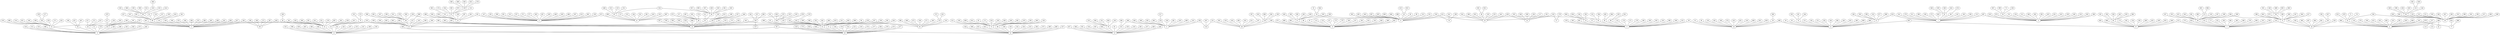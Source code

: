 graph G {
0[Index="0", Pose="3401.88 0 -1056.17"];
1[Index="1", Pose="2830.99 0 2984.4"];
2[Index="2", Pose="4116.47 0 -3024.49"];
3[Index="3", Pose="-1647.77 0 2682.3"];
4[Index="4", Pose="-226.029 0 1288.71"];
5[Index="5", Pose="-1352.16 0 134.009"];
6[Index="6", Pose="4522.3 0 4161.95"];
7[Index="7", Pose="1357.12 0 2172.97"];
8[Index="8", Pose="-3583.97 0 1069.69"];
9[Index="9", Pose="-3627.68 0 3041.77"];
10[Index="10", Pose="-3702.1 0 -3911.91"];
11[Index="11", Pose="129.324 0 3391.12"];
12[Index="12", Pose="1126.4 0 -2039.68"];
13[Index="13", Pose="1375.52 0 242.872"];
14[Index="14", Pose="-2074.83 0 2713.58"];
15[Index="15", Pose="267.45 0 2699.14"];
16[Index="16", Pose="-997.714 0 3915.29"];
17[Index="17", Pose="-2166.85 0 -1475.42"];
18[Index="18", Pose="3077.25 0 4190.26"];
19[Index="19", Pose="-4302.45 0 4493.27"];
20[Index="20", Pose="259.954 0 -4139.44"];
21[Index="21", Pose="-3077.86 0 1632.27"];
22[Index="22", Pose="3902.33 0 -1511.07"];
23[Index="23", Pose="-422.982 0 -4369.04"];
24[Index="24", Pose="4022.08 0 3509.2"];
25[Index="25", Pose="-1247.93 0 2602.49"];
26[Index="26", Pose="125.354 0 1677.24"];
27[Index="27", Pose="316.064 0 -4607.2"];
28[Index="28", Pose="-623.624 0 4318.35"];
29[Index="29", Pose="4308.1 0 2209.52"];
30[Index="30", Pose="-2157.07 0 2385.34"];
31[Index="31", Pose="1399.79 0 -1459.51"];
32[Index="32", Pose="1878.61 0 -3340.26"];
33[Index="33", Pose="-598.955 0 3800.75"];
34[Index="34", Pose="3292.01 0 -1696.63"];
35[Index="35", Pose="-2710.32 0 3933.72"];
36[Index="36", Pose="-1496.4 0 1866.7"];
37[Index="37", Pose="1573.04 0 3586.76"];
38[Index="38", Pose="-604.401 0 4239.7"];
39[Index="39", Pose="-1015.63 0 3147.67"];
40[Index="40", Pose="1842.19 0 4109.72"];
41[Index="41", Pose="-175.093 0 -2841.75"];
42[Index="42", Pose="4502.52 0 4201.28"];
43[Index="43", Pose="-3523.4 0 3810.62"];
44[Index="44", Pose="1195.96 0 -2189.41"];
45[Index="45", Pose="2860.02 0 -1925.42"];
46[Index="46", Pose="-529.664 0 -2738.93"];
47[Index="47", Pose="-3124.67 0 -2237.65"];
48[Index="48", Pose="-3303.93 0 4068.04"];
49[Index="49", Pose="-3968.29 0 -3739.25"];
50[Index="50", Pose="-45.5596 0 2604.75"];
51[Index="51", Pose="2497.71 0 -1313.36"];
52[Index="52", Pose="-2058.4 0 -2677.38"];
53[Index="53", Pose="844.885 0 -2555.87"];
54[Index="54", Pose="-3476.1 0 2321.49"];
55[Index="55", Pose="-3745.25 0 2934.7"];
56[Index="56", Pose="-3358.98 0 2450.71"];
57[Index="57", Pose="-4254.7 0 4501.04"];
58[Index="58", Pose="-4474.71 0 215.633"];
59[Index="59", Pose="-3237.89 0 -2599.38"];
60[Index="60", Pose="2977.98 0 2326.54"];
61[Index="61", Pose="1394.58 0 2597.35"];
62[Index="62", Pose="-4065.2 0 -3650.98"];
63[Index="63", Pose="202.101 0 -4217.68"];
64[Index="64", Pose="-4300.94 0 -2953.45"];
65[Index="65", Pose="-385.795 0 3196.77"];
66[Index="66", Pose="733.186 0 2555.81"];
67[Index="67", Pose="-4480.61 0 -3421.93"];
68[Index="68", Pose="3899.56 0 -3745.32"];
69[Index="69", Pose="3705.4 0 -4276.71"];
70[Index="70", Pose="938.921 0 -3196.28"];
71[Index="71", Pose="4130.27 0 3196.95"];
72[Index="72", Pose="1873.87 0 -4003.6"];
73[Index="73", Pose="308.08 0 2572.94"];
74[Index="74", Pose="769.711 0 3776.14"];
75[Index="75", Pose="2478.09 0 1289.1"];
76[Index="76", Pose="-4645.79 0 2478.03"];
77[Index="77", Pose="3332.39 0 4253.77"];
78[Index="78", Pose="3732.71 0 3310.38"];
79[Index="79", Pose="1668.8 0 -27.415"];
80[Index="80", Pose="-3360.32 0 3300.12"];
81[Index="81", Pose="3889.49 0 -4230.05"];
82[Index="82", Pose="1497.07 0 -2519.56"];
83[Index="83", Pose="1294.8 0 -2708.63"];
84[Index="84", Pose="2006.2 0 -1831.33"];
85[Index="85", Pose="-1712.23 0 -2685.72"];
86[Index="86", Pose="-4258.39 0 1330.72"];
87[Index="87", Pose="-2763.44 0 1511.32"];
88[Index="88", Pose="2192.69 0 -3867.19"];
89[Index="89", Pose="-1636.49 0 3476.84"];
90[Index="90", Pose="3332.43 0 -2661.08"];
91[Index="91", Pose="1754.76 0 -170.497"];
92[Index="92", Pose="-180.642 0 -1950.44"];
93[Index="93", Pose="2120.87 0 -3174.44"];
94[Index="94", Pose="1218.23 0 -4591.36"];
95[Index="95", Pose="-860.163 0 1959.84"];
96[Index="96", Pose="1739.36 0 1376.4"];
97[Index="97", Pose="-1528.84 0 -3153.78"];
98[Index="98", Pose="1091.06 0 1271.58"];
99[Index="99", Pose="2307.29 0 -1716.26"];
100[Index="100", Pose="2404.38 0 -2977.87"];
101[Index="101", Pose="4209.14 0 1847.56"];
102[Index="102", Pose="1531.3 0 -2427.35"];
103[Index="103", Pose="324.41 0 -4123.56"];
104[Index="104", Pose="-2395.03 0 3773.84"];
105[Index="105", Pose="1861.25 0 -4062.6"];
106[Index="106", Pose="-3887.24 0 -1383.99"];
107[Index="107", Pose="1665.57 0 -2112.22"];
108[Index="108", Pose="2757.67 0 -2116.21"];
109[Index="109", Pose="-1703.58 0 -3102.49"];
110[Index="110", Pose="3273.91 0 -1685.21"];
111[Index="111", Pose="4586.37 0 4189.3"];
112[Index="112", Pose="2648.71 0 1990.75"];
113[Index="113", Pose="-3788.57 0 1857.86"];
114[Index="114", Pose="-1161.68 0 2742.74"];
115[Index="115", Pose="4430.51 0 4162.73"];
116[Index="116", Pose="3619.17 0 -2964.52"];
117[Index="117", Pose="-2027.12 0 4049.33"];
118[Index="118", Pose="4096.43 0 3739.79"];
119[Index="119", Pose="-3372.43 0 -2260.89"];
120[Index="120", Pose="3645.79 0 -76.0117"];
121[Index="121", Pose="-363.378 0 3489.42"];
122[Index="122", Pose="-40.2261 0 -2089.47"];
123[Index="123", Pose="-3195.79 0 1841.78"];
124[Index="124", Pose="2275.5 0 -3609.42"];
125[Index="125", Pose="1031.09 0 -75.7827"];
126[Index="126", Pose="3381.34 0 2242.52"];
127[Index="127", Pose="-3217.92 0 -2780.34"];
128[Index="128", Pose="-14.7451 0 -3787.41"];
129[Index="129", Pose="-3617.62 0 -1395.57"];
130[Index="130", Pose="-1751.93 0 4318.95"];
131[Index="131", Pose="4084.85 0 1220.95"];
132[Index="132", Pose="3368.28 0 3181.28"];
133[Index="133", Pose="-39.2559 0 -1650.28"];
134[Index="134", Pose="-1056.73 0 1588.31"];
135[Index="135", Pose="1088.83 0 -2410.94"];
136[Index="136", Pose="-3487.7 0 -4274.55"];
137[Index="137", Pose="-3921.52 0 1472.07"];
138[Index="138", Pose="-1364.02 0 -2117.3"];
139[Index="139", Pose="-1686.14 0 -4088.51"];
140[Index="140", Pose="-726.723 0 4344.95"];
141[Index="141", Pose="835.703 0 -2345.39"];
142[Index="142", Pose="1587.47 0 2617.78"];
143[Index="143", Pose="-125.731 0 -3427.28"];
144[Index="144", Pose="3830.37 0 1256.65"];
145[Index="145", Pose="177.147 0 -2921.56"];
146[Index="146", Pose="3299.39 0 -1056.12"];
147[Index="147", Pose="-2556.73 0 -1739.87"];
148[Index="148", Pose="2293.6 0 1386.54"];
149[Index="149", Pose="3975.6 0 -3639.25"];
150[Index="150", Pose="2832.82 0 2743.86"];
151[Index="151", Pose="-2063.22 0 -3853.32"];
152[Index="152", Pose="3655.35 0 2210.06"];
153[Index="153", Pose="-2891.17 0 -261.06"];
154[Index="154", Pose="3651.81 0 -4060.8"];
155[Index="155", Pose="-1982.37 0 1571.2"];
156[Index="156", Pose="3090.95 0 -3682.98"];
157[Index="157", Pose="-4484.92 0 -4465.78"];
158[Index="158", Pose="-422.844 0 2808.68"];
159[Index="159", Pose="786.349 0 298.992"];
160[Index="160", Pose="950.453 0 -1380.83"];
161[Index="161", Pose="-1957.15 0 3887.23"];
162[Index="162", Pose="-234.154 0 -3301.8"];
163[Index="163", Pose="1097.29 0 257.471"];
164[Index="164", Pose="-2663.44 0 3298.08"];
165[Index="165", Pose="-4299.1 0 -4011.63"];
166[Index="166", Pose="4237.28 0 -3303.5"];
167[Index="167", Pose="-182.667 0 -2745.09"];
168[Index="168", Pose="3267.69 0 -2091.71"];
169[Index="169", Pose="-1428.07 0 3782.78"];
170[Index="170", Pose="-1557.49 0 3149.09"];
171[Index="171", Pose="1591.46 0 -4636.73"];
172[Index="172", Pose="-2425.31 0 2782.57"];
173[Index="173", Pose="1259.64 0 3361.04"];
174[Index="174", Pose="-1918.43 0 -2789.91"];
175[Index="175", Pose="-3019.79 0 1124.42"];
176[Index="176", Pose="-3902.67 0 1746.05"];
177[Index="177", Pose="2822.62 0 2194.62"];
178[Index="178", Pose="328.46 0 -3452.76"];
179[Index="179", Pose="-1945.92 0 2374.08"];
180[Index="180", Pose="-2395.55 0 1496.59"];
181[Index="181", Pose="523.164 0 4195.91"];
182[Index="182", Pose="1859.86 0 3097.85"];
183[Index="183", Pose="1978.48 0 -1880.5"];
184[Index="184", Pose="329.598 0 3439.1"];
185[Index="185", Pose="1184.47 0 1426.93"];
186[Index="186", Pose="-1378.46 0 2188.67"];
187[Index="187", Pose="3018.97 0 1778.12"];
188[Index="188", Pose="-3471.24 0 -4671.07"];
189[Index="189", Pose="-4364.39 0 1857.22"];
190[Index="190", Pose="-3123.84 0 1189.58"];
191[Index="191", Pose="-1947.61 0 -2384.3"];
192[Index="192", Pose="1553.68 0 3575.55"];
193[Index="193", Pose="-3188.39 0 -1586.46"];
194[Index="194", Pose="1673.41 0 3790.09"];
195[Index="195", Pose="1533.05 0 -1867.7"];
196[Index="196", Pose="3850.14 0 -3137.35"];
197[Index="197", Pose="-3428.61 0 34.6099"];
198[Index="198", Pose="3289.57 0 1756.54"];
199[Index="199", Pose="4041.7 0 -3088.88"];
200[Index="200", Pose="-1054.79 0 2060.67"];
201[Index="201", Pose="2389.59 0 4324.85"];
202[Index="202", Pose="-2668.81 0 4265.76"];
203[Index="203", Pose="514.429 0 4334.2"];
204[Index="204", Pose="4391.29 0 2996.46"];
205[Index="205", Pose="4358.52 0 -1754.59"];
206[Index="206", Pose="1377.71 0 2593.24"];
207[Index="207", Pose="2754.21 0 2949.1"];
208[Index="208", Pose="-2372.15 0 1043.79"];
209[Index="209", Pose="-294.358 0 -3330.45"];
210[Index="210", Pose="2954.9 0 3650.85"];
211[Index="211", Pose="3730.21 0 1644.14"];
212[Index="212", Pose="-875.174 0 1119.81"];
213[Index="213", Pose="968.99 0 1456.02"];
214[Index="214", Pose="385.565 0 -3516.58"];
215[Index="215", Pose="790.215 0 -4670.37"];
216[Index="216", Pose="2009.1 0 181.507"];
217[Index="217", Pose="3326.09 0 150.491"];
218[Index="218", Pose="-3873.52 0 -101.9"];
219[Index="219", Pose="103.49 0 -4515"];
220[Index="220", Pose="3143.51 0 -1153.42"];
221[Index="221", Pose="737.212 0 3129.47"];
222[Index="222", Pose="-4412.77 0 -4257.4"];
223[Index="223", Pose="-2773.98 0 -2802.12"];
224[Index="224", Pose="1302.43 0 4235.13"];
225[Index="225", Pose="2379.39 0 -371.478"];
226[Index="226", Pose="-614.382 0 3505.86"];
227[Index="227", Pose="4526.62 0 4489.11"];
228[Index="228", Pose="3990.86 0 2670.14"];
229[Index="229", Pose="-2808.64 0 -224.488"];
230[Index="230", Pose="4498.2 0 -338.314"];
231[Index="231", Pose="-3162.35 0 -419.61"];
232[Index="232", Pose="2802.24 0 2664.48"];
233[Index="233", Pose="4047.82 0 -2424.15"];
234[Index="234", Pose="1221.67 0 -3089.72"];
235[Index="235", Pose="-220.391 0 -1398.95"];
236[Index="236", Pose="1538.8 0 4165.23"];
237[Index="237", Pose="-2893.08 0 1065.42"];
238[Index="238", Pose="3654.33 0 -3902.22"];
239[Index="239", Pose="-1264.44 0 -3009.97"];
240[Index="240", Pose="636.174 0 -2573.74"];
241[Index="241", Pose="1014.27 0 2706.86"];
242[Index="242", Pose="3871.97 0 4332.73"];
243[Index="243", Pose="-122.793 0 2952.31"];
244[Index="244", Pose="-3446.64 0 -2071.11"];
245[Index="245", Pose="3822.04 0 -1339.72"];
246[Index="246", Pose="3994.31 0 2476.38"];
247[Index="247", Pose="-241.943 0 -2270.13"];
248[Index="248", Pose="4466.41 0 -3776.74"];
249[Index="249", Pose="3656.79 0 1231.94"];
250[Index="250", Pose="2186.66 0 4245.4"];
251[Index="251", Pose="-3159.34 0 -2177.16"];
252[Index="252", Pose="-3328.35 0 -2970.23"];
253[Index="253", Pose="1261.25 0 -3237.61"];
254[Index="254", Pose="-3733.31 0 -2724.48"];
255[Index="255", Pose="-3391.76 0 -3800.11"];
256[Index="256", Pose="-381.522 0 1485.45"];
257[Index="257", Pose="4152.21 0 -3991.43"];
258[Index="258", Pose="1142.27 0 -4294.43"];
259[Index="259", Pose="-1062.54 0 -35.6904"];
260[Index="260", Pose="-634.151 0 -2068.23"];
261[Index="261", Pose="-2559.31 0 4123.91"];
262[Index="262", Pose="661.645 0 -3092.91"];
263[Index="263", Pose="3139.04 0 2533.83"];
264[Index="264", Pose="-4643.34 0 235.484"];
265[Index="265", Pose="-2990.53 0 1617.92"];
266[Index="266", Pose="1997.87 0 -1723.84"];
267[Index="267", Pose="3893.43 0 1467.12"];
268[Index="268", Pose="-1585.18 0 -4498.32"];
269[Index="269", Pose="2667.01 0 3033.3"];
270[Index="270", Pose="1987.13 0 1819.22"];
271[Index="271", Pose="4041.87 0 -1870.6"];
272[Index="272", Pose="2524.79 0 -2020.67"];
273[Index="273", Pose="3093.71 0 -3109.36"];
274[Index="274", Pose="911.106 0 -4465.61"];
275[Index="275", Pose="-3985.46 0 -3427.25"];
276[Index="276", Pose="-2558.51 0 -3638.29"];
277[Index="277", Pose="891.186 0 -4419.48"];
278[Index="278", Pose="3895.53 0 4455.02"];
279[Index="279", Pose="-4439.78 0 4252.2"];
280[Index="280", Pose="-309.5 0 -2430.31"];
281[Index="281", Pose="870.112 0 -3311.63"];
282[Index="282", Pose="845.852 0 -236.454"];
283[Index="283", Pose="3155.49 0 4260.68"];
284[Index="284", Pose="2293.98 0 -2747.64"];
285[Index="285", Pose="-2358.28 0 1335.85"];
286[Index="286", Pose="4315.18 0 -1524.54"];
287[Index="287", Pose="-2942.86 0 226.287"];
288[Index="288", Pose="-990.146 0 -1928.32"];
289[Index="289", Pose="1799.04 0 1451.34"];
290[Index="290", Pose="-566.611 0 -2309.78"];
291[Index="291", Pose="2031.86 0 -1671.08"];
292[Index="292", Pose="-2854.76 0 2592.08"];
293[Index="293", Pose="-2418.88 0 1835.74"];
294[Index="294", Pose="-1785.22 0 1679.6"];
295[Index="295", Pose="268.302 0 3480"];
296[Index="296", Pose="-2497.9 0 -2437.72"];
297[Index="297", Pose="-4267.64 0 143.822"];
298[Index="298", Pose="3898.13 0 1114.11"];
299[Index="299", Pose="310.328 0 3213.31"];
300[Index="300", Pose="4589.57 0 2367.47"];
301[Index="301", Pose="-1560.41 0 -1400.58"];
302[Index="302", Pose="-2071.14 0 2082.62"];
303[Index="303", Pose="3201.46 0 74.0957"];
304[Index="304", Pose="-325.291 0 -4217.42"];
305[Index="305", Pose="-3090.16 0 -163.517"];
306[Index="306", Pose="4233.81 0 -4566.05"];
307[Index="307", Pose="-4155.89 0 -2551.42"];
308[Index="308", Pose="2113.55 0 1112.41"];
309[Index="309", Pose="3674.69 0 -3339.06"];
310[Index="310", Pose="-240.526 0 2572.82"];
311[Index="311", Pose="786.125 0 2364.62"];
312[Index="312", Pose="2437.27 0 4225.72"];
313[Index="313", Pose="-4035.96 0 2876.42"];
314[Index="314", Pose="4464.35 0 -3985.2"];
315[Index="315", Pose="-2251.03 0 -2606.79"];
316[Index="316", Pose="3097.43 0 -4049.57"];
317[Index="317", Pose="2467.3 0 -2227.86"];
318[Index="318", Pose="-3266.99 0 4377.14"];
319[Index="319", Pose="2608.62 0 -4033.19"];
320[Index="320", Pose="-1584.6 0 1924.63"];
321[Index="321", Pose="1540.29 0 -1760.17"];
322[Index="322", Pose="1004.92 0 -3700.24"];
323[Index="323", Pose="-4187.35 0 -1220.03"];
324[Index="324", Pose="-3630.44 0 1598.78"];
325[Index="325", Pose="-3855.41 0 3806.83"];
326[Index="326", Pose="824.496 0 -2891.37"];
327[Index="327", Pose="1683.26 0 288.848"];
328[Index="328", Pose="-1876.57 0 4432.22"];
329[Index="329", Pose="2682.06 0 -3779.14"];
330[Index="330", Pose="-4617.35 0 149.36"];
331[Index="331", Pose="-1007 0 -2884.35"];
332[Index="332", Pose="-473.501 0 -3398.38"];
333[Index="333", Pose="-3737.78 0 -380.509"];
334[Index="334", Pose="-4158.15 0 2802.5"];
335[Index="335", Pose="2859.32 0 1846.77"];
336[Index="336", Pose="4102.27 0 3671.97"];
337[Index="337", Pose="-4373.26 0 -4528.17"];
338[Index="338", Pose="270.75 0 -3228.67"];
339[Index="339", Pose="4278.66 0 -3904.75"];
340[Index="340", Pose="1384.09 0 2003.4"];
341[Index="341", Pose="4215.51 0 -2782.74"];
342[Index="342", Pose="2892.44 0 -1257.99"];
343[Index="343", Pose="-1181.12 0 -4025.09"];
344[Index="344", Pose="3079.59 0 -1126.77"];
345[Index="345", Pose="2472.77 0 4341.81"];
346[Index="346", Pose="3492.72 0 3314.62"];
347[Index="347", Pose="2144.32 0 1352.04"];
348[Index="348", Pose="161.386 0 1246.58"];
349[Index="349", Pose="1718.41 0 -4705.24"];
350[Index="350", Pose="-3609.99 0 -3560.58"];
351[Index="351", Pose="-3041.02 0 2774.1"];
352[Index="352", Pose="3442.81 0 2353.11"];
353[Index="353", Pose="-3159.75 0 1667.07"];
354[Index="354", Pose="-1870.1 0 -3944.24"];
355[Index="355", Pose="3884.33 0 -3977.67"];
356[Index="356", Pose="-202.229 0 -2296.79"];
357[Index="357", Pose="-3002.76 0 -2122.64"];
358[Index="358", Pose="1576.43 0 4470.01"];
359[Index="359", Pose="-2780.82 0 69.147"];
360[Index="360", Pose="2784.63 0 4363.49"];
361[Index="361", Pose="-3578.81 0 -2053.99"];
362[Index="362", Pose="610.074 0 1445.2"];
363[Index="363", Pose="3734.14 0 -2671.52"];
364[Index="364", Pose="1739.96 0 1293.59"];
365[Index="365", Pose="3325.55 0 3129.97"];
366[Index="366", Pose="2733.01 0 -4715.47"];
367[Index="367", Pose="904.071 0 1175.82"];
368[Index="368", Pose="2637.64 0 2744.32"];
369[Index="369", Pose="-2157.11 0 -4232.47"];
370[Index="370", Pose="3800.09 0 -3272.78"];
371[Index="371", Pose="-3210.13 0 -1402.14"];
372[Index="372", Pose="-569.574 0 -1212.9"];
373[Index="373", Pose="1475.22 0 -3993.14"];
374[Index="374", Pose="-1742.89 0 3694.4"];
375[Index="375", Pose="1076 0 -3958.26"];
376[Index="376", Pose="3057.89 0 2497.19"];
377[Index="377", Pose="-1012.25 0 -1332.04"];
378[Index="378", Pose="-1057.61 0 -2278.11"];
379[Index="379", Pose="996.444 0 -4317.65"];
380[Index="380", Pose="3812.32 0 1748.5"];
381[Index="381", Pose="-393.483 0 -283.612"];
382[Index="382", Pose="-2075.68 0 -2755.85"];
383[Index="383", Pose="-1988.31 0 -3739.2"];
384[Index="384", Pose="2494.43 0 -198.445"];
385[Index="385", Pose="-141.342 0 -3075.14"];
386[Index="386", Pose="3588.66 0 -3666.12"];
387[Index="387", Pose="-2068.29 0 -3154.23"];
388[Index="388", Pose="-2112.48 0 3086.17"];
389[Index="389", Pose="1504.91 0 1875.27"];
390[Index="390", Pose="-3245.87 0 -4552.71"];
391[Index="391", Pose="4597.16 0 2750.58"];
392[Index="392", Pose="-3870.36 0 3612.65"];
393[Index="393", Pose="361.146 0 1679.08"];
394[Index="394", Pose="-341.652 0 3285.46"];
395[Index="395", Pose="3923.24 0 2119.06"];
396[Index="396", Pose="-947.326 0 -3065.07"];
397[Index="397", Pose="3379.86 0 -3452.9"];
398[Index="398", Pose="1736.48 0 -1761.48"];
399[Index="399", Pose="-427.604 0 1403.68"];
400[Index="400", Pose="2170.92 0 -399.326"];
401[Index="401", Pose="-2313.16 0 -3083.7"];
402[Index="402", Pose="-2636.4 0 1530.87"];
403[Index="403", Pose="-2808.45 0 -1506.76"];
404[Index="404", Pose="-1564.8 0 -4495.34"];
405[Index="405", Pose="-4056.8 0 3093.55"];
406[Index="406", Pose="212.608 0 -2157.2"];
407[Index="407", Pose="-3198.64 0 -1407.53"];
408[Index="408", Pose="-610.096 0 3537.84"];
409[Index="409", Pose="1830.98 0 2861.87"];
410[Index="410", Pose="-1137.01 0 -3596.62"];
411[Index="411", Pose="-734.455 0 -3966.1"];
412[Index="412", Pose="-3907.67 0 3690.9"];
413[Index="413", Pose="-3406.76 0 3026.04"];
414[Index="414", Pose="4587.53 0 -4114.72"];
415[Index="415", Pose="3978.83 0 3995.21"];
416[Index="416", Pose="-3161.99 0 -2801.47"];
417[Index="417", Pose="2783.91 0 1227.91"];
418[Index="418", Pose="-4263.62 0 -385.111"];
419[Index="419", Pose="-910.219 0 -400.635"];
420[Index="420", Pose="1018.27 0 3355.33"];
421[Index="421", Pose="633.267 0 -2977.68"];
422[Index="422", Pose="3032.27 0 1725.6"];
423[Index="423", Pose="-1417.65 0 4308.54"];
424[Index="424", Pose="4168.51 0 -3967.56"];
425[Index="425", Pose="4008.96 0 3756.04"];
426[Index="426", Pose="-3082.28 0 4214.05"];
427[Index="427", Pose="4286.78 0 -4103.45"];
428[Index="428", Pose="-3117.52 0 -2128.11"];
429[Index="429", Pose="1275.18 0 -2381.14"];
430[Index="430", Pose="2486.78 0 -4635.04"];
431[Index="431", Pose="2218.22 0 -1494.95"];
432[Index="432", Pose="3720.29 0 -2148.51"];
433[Index="433", Pose="527.376 0 1752.55"];
434[Index="434", Pose="4577.09 0 1240.6"];
435[Index="435", Pose="-1362.73 0 4254.2"];
436[Index="436", Pose="-4007.15 0 -2353.76"];
437[Index="437", Pose="3010.24 0 -2089.43"];
438[Index="438", Pose="-3139.71 0 2297.02"];
439[Index="439", Pose="1980.96 0 3895.11"];
440[Index="440", Pose="-3233 0 1391.99"];
441[Index="441", Pose="-3517.7 0 4253.79"];
442[Index="442", Pose="1756.94 0 3700.53"];
443[Index="443", Pose="-3447.98 0 3286.22"];
444[Index="444", Pose="-2770.22 0 -3870.89"];
445[Index="445", Pose="-473.188 0 3607.84"];
446[Index="446", Pose="457.844 0 -387.502"];
447[Index="447", Pose="3568.26 0 4095.12"];
448[Index="448", Pose="-3258.64 0 -3123.07"];
449[Index="449", Pose="-2528.32 0 -1398.36"];
450[Index="450", Pose="4173.95 0 1278.8"];
451[Index="451", Pose="-1328.82 0 1154.91"];
452[Index="452", Pose="173.907 0 -1212.01"];
453[Index="453", Pose="18.3535 0 1940.91"];
454[Index="454", Pose="1194.7 0 1936.92"];
455[Index="455", Pose="201.183 0 3953.54"];
456[Index="456", Pose="-2585.85 0 1753.2"];
457[Index="457", Pose="2239.75 0 -356.071"];
458[Index="458", Pose="2882.31 0 -3233.44"];
459[Index="459", Pose="-1748.23 0 -1659.84"];
460[Index="460", Pose="1379.06 0 -3179.97"];
461[Index="461", Pose="2778.28 0 -3703.37"];
462[Index="462", Pose="237.454 0 -2530.1"];
463[Index="463", Pose="3970.55 0 3441.13"];
464[Index="464", Pose="2394.67 0 -231.5"];
465[Index="465", Pose="-4075.06 0 -365.58"];
466[Index="466", Pose="4412.43 0 3807.25"];
467[Index="467", Pose="1400.98 0 -2335.8"];
468[Index="468", Pose="-2852.59 0 -2219.95"];
469[Index="469", Pose="-515.771 0 -417.314"];
470[Index="470", Pose="3759.32 0 148.488"];
471[Index="471", Pose="4718.18 0 1537.6"];
472[Index="472", Pose="2987.06 0 -1103.33"];
473[Index="473", Pose="155.318 0 -1775.49"];
474[Index="474", Pose="1366.56 0 2401.75"];
475[Index="475", Pose="842.881 0 -4003.71"];
476[Index="476", Pose="4508.85 0 -1762.45"];
477[Index="477", Pose="764.794 0 -4566.21"];
478[Index="478", Pose="2871.97 0 177.223"];
479[Index="479", Pose="2841.42 0 -3611.55"];
480[Index="480", Pose="2053 0 -2674.35"];
481[Index="481", Pose="3191.02 0 -269.545"];
482[Index="482", Pose="227.289 0 2909.2"];
483[Index="483", Pose="-3731.95 0 -3327.59"];
484[Index="484", Pose="2758.99 0 4255.11"];
485[Index="485", Pose="569.077 0 -2085.69"];
486[Index="486", Pose="-2520.38 0 -3064.36"];
487[Index="487", Pose="-4683.94 0 -3878.43"];
488[Index="488", Pose="2272.76 0 1158.94"];
489[Index="489", Pose="-2882.14 0 1781.61"];
490[Index="490", Pose="4396.49 0 2882.65"];
491[Index="491", Pose="2215.4 0 2268.46"];
492[Index="492", Pose="-1940.13 0 1456.44"];
493[Index="493", Pose="-3458.59 0 -4098.7"];
494[Index="494", Pose="2844.89 0 3594.41"];
495[Index="495", Pose="3673.21 0 -3582.04"];
496[Index="496", Pose="3546.48 0 -1099.5"];
497[Index="497", Pose="572.915 0 2086.16"];
498[Index="498", Pose="4069.64 0 -3858.01"];
499[Index="499", Pose="-1922.37 0 -4683.47"];
500[Index="500", Pose="-2329.17 0 -4649.61"];
501[Index="501", Pose="1475.48 0 -211.309"];
502[Index="502", Pose="-4196.16 0 -318.154"];
503[Index="503", Pose="1632.52 0 3648.73"];
504[Index="504", Pose="-2535.24 0 -3050.52"];
505[Index="505", Pose="-3722.57 0 -3988.76"];
506[Index="506", Pose="849.979 0 -4395.41"];
507[Index="507", Pose="-4174.23 0 -3577.11"];
508[Index="508", Pose="-2435.11 0 2691.21"];
509[Index="509", Pose="-3555.32 0 642.517"];
510[Index="510", Pose="3904.2 0 -1875.09"];
511[Index="511", Pose="-4644.81 0 -3424.45"];
512[Index="512", Pose="2472.31 0 -1504.38"];
513[Index="513", Pose="2306.77 0 3276.15"];
514[Index="514", Pose="3177.47 0 -1060.72"];
515[Index="515", Pose="1924.88 0 -3546.27"];
516[Index="516", Pose="-1201.26 0 4389.63"];
517[Index="517", Pose="-1596.79 0 76.1714"];
518[Index="518", Pose="-4599.13 0 4253.18"];
519[Index="519", Pose="680.76 0 -3773.36"];
520[Index="520", Pose="-4323.92 0 -1628.5"];
521[Index="521", Pose="-3877.95 0 -1759.04"];
522[Index="522", Pose="-3937.28 0 -2433.27"];
523[Index="523", Pose="3883.48 0 4070.46"];
524[Index="524", Pose="1682.25 0 -123.612"];
525[Index="525", Pose="3001.29 0 -1091.12"];
526[Index="526", Pose="3408.04 0 -4325.38"];
527[Index="527", Pose="2035.71 0 -2793.21"];
528[Index="528", Pose="2282.96 0 -4534.87"];
529[Index="529", Pose="4692.1 0 -2036.28"];
530[Index="530", Pose="-3308.23 0 -4631.82"];
531[Index="531", Pose="1335.22 0 -2186.18"];
532[Index="532", Pose="-1390.86 0 2397.94"];
533[Index="533", Pose="380.554 0 -2507.38"];
534[Index="534", Pose="1468.4 0 -2937.2"];
535[Index="535", Pose="-1069.03 0 -188.759"];
536[Index="536", Pose="-4156.1 0 -3664.52"];
537[Index="537", Pose="4280 0 -406.353"];
538[Index="538", Pose="1917.45 0 2688.04"];
539[Index="539", Pose="-607.927 0 2177.79"];
540[Index="540", Pose="-547.653 0 1476.72"];
541[Index="541", Pose="-4696.76 0 3061.49"];
542[Index="542", Pose="-4445.89 0 -4656.93"];
543[Index="543", Pose="2746.59 0 2923.11"];
544[Index="544", Pose="631.611 0 4487.08"];
545[Index="545", Pose="3730.97 0 -2450.94"];
546[Index="546", Pose="1502.22 0 2069.95"];
547[Index="547", Pose="4331.76 0 -4105.7"];
548[Index="548", Pose="-752.263 0 129.414"];
549[Index="549", Pose="-2381.17 0 4430.81"];
550[Index="550", Pose="-4134.04 0 -2077.93"];
551[Index="551", Pose="2492.3 0 -259.375"];
552[Index="552", Pose="3605.87 0 3046.41"];
553[Index="553", Pose="83.6938 0 1352.46"];
554[Index="554", Pose="-3251.7 0 4262.94"];
555[Index="555", Pose="-3557.54 0 -2868.78"];
556[Index="556", Pose="2925.66 0 3617.59"];
557[Index="557", Pose="-4408.37 0 -4699.35"];
558[Index="558", Pose="-675.484 0 -1789.53"];
559[Index="559", Pose="1132.54 0 2223.77"];
560[Index="560", Pose="270.173 0 14.7974"];
561[Index="561", Pose="-3909.13 0 -3760.31"];
562[Index="562", Pose="-4536.35 0 -2160.83"];
563[Index="563", Pose="585.237 0 1237.01"];
564[Index="564", Pose="1034.11 0 -1489.1"];
565[Index="565", Pose="-145.399 0 -2835.43"];
566[Index="566", Pose="2938.79 0 -4457.86"];
567[Index="567", Pose="2626.79 0 -1739.03"];
568[Index="568", Pose="-4522.58 0 3218.42"];
569[Index="569", Pose="-1438.38 0 -198.066"];
570[Index="570", Pose="-3571.11 0 -1706.91"];
571[Index="571", Pose="-61.6865 0 -1609.29"];
572[Index="572", Pose="1229.88 0 2529.35"];
573[Index="573", Pose="610.604 0 -3975.57"];
574[Index="574", Pose="-3567.76 0 -3804.16"];
575[Index="575", Pose="2261.44 0 2466.35"];
576[Index="576", Pose="-293.26 0 -2883.96"];
577[Index="577", Pose="4630.92 0 -2354.47"];
578[Index="578", Pose="-2341.82 0 2257.71"];
579[Index="579", Pose="906.494 0 -1864.4"];
580[Index="580", Pose="476.13 0 4468.11"];
581[Index="581", Pose="2937.53 0 1905.02"];
582[Index="582", Pose="-2238.8 0 2929.95"];
583[Index="583", Pose="-533.554 0 -1721.95"];
584[Index="584", Pose="2853.46 0 1766.28"];
585[Index="585", Pose="4065.08 0 -2208.22"];
586[Index="586", Pose="3193.74 0 1386.87"];
587[Index="587", Pose="2411.3 0 53.3877"];
588[Index="588", Pose="0.186035 0 -327.258"];
589[Index="589", Pose="1788.78 0 -2849.34"];
590[Index="590", Pose="-2647.55 0 4446.97"];
591[Index="591", Pose="4408.37 0 3258.95"];
592[Index="592", Pose="-2417.43 0 -115.5"];
593[Index="593", Pose="2727.06 0 -4479.9"];
594[Index="594", Pose="-3210.48 0 -4511.74"];
595[Index="595", Pose="3450.05 0 1255.96"];
596[Index="596", Pose="-1233.69 0 1303.51"];
597[Index="597", Pose="-1977.75 0 -2168.62"];
598[Index="598", Pose="4095.29 0 -1820.76"];
599[Index="599", Pose="3923.18 0 2289.03"];
600[Index="600", Pose="4566.11 0 -2455.68"];
601[Index="601", Pose="-3906.63 0 1977.41"];
602[Index="602", Pose="2597.71 0 1093.56"];
603[Index="603", Pose="800.484 0 3438.94"];
604[Index="604", Pose="-2731.89 0 3152.94"];
605[Index="605", Pose="2885.9 0 -3323.52"];
606[Index="606", Pose="1411.88 0 -4531.53"];
607[Index="607", Pose="-4011.42 0 3350.5"];
608[Index="608", Pose="-372.801 0 4438.63"];
609[Index="609", Pose="-393.535 0 3393.51"];
610[Index="610", Pose="742.137 0 2628.71"];
611[Index="611", Pose="-3775.11 0 -162.577"];
612[Index="612", Pose="-2873.55 0 -4625.94"];
613[Index="613", Pose="-2307.61 0 -1780.18"];
614[Index="614", Pose="2351.47 0 -4709.89"];
615[Index="615", Pose="4313.38 0 4001.62"];
616[Index="616", Pose="-4592.44 0 113.863"];
617[Index="617", Pose="2440.56 0 -2324.33"];
618[Index="618", Pose="794.939 0 -4086.86"];
619[Index="619", Pose="-1182.38 0 1783.51"];
620[Index="620", Pose="4263.64 0 3444.82"];
621[Index="621", Pose="1838.33 0 -3035.72"];
622[Index="622", Pose="-3501.18 0 3063.22"];
623[Index="623", Pose="1801.7 0 -2693.23"];
624[Index="624", Pose="3211.29 0 3928.15"];
625[Index="625", Pose="-2319.16 0 -4096.32"];
626[Index="626", Pose="-3806.21 0 -3538.65"];
627[Index="627", Pose="4033.94 0 -3398.65"];
628[Index="628", Pose="1575.22 0 1474.5"];
629[Index="629", Pose="-3199.04 0 3629.18"];
630[Index="630", Pose="4520.7 0 2595.9"];
631[Index="631", Pose="4542.32 0 -1661.68"];
632[Index="632", Pose="-620.583 0 3805.96"];
633[Index="633", Pose="-3216.86 0 -4398.44"];
634[Index="634", Pose="-2323.93 0 3621.47"];
635[Index="635", Pose="1684.69 0 4367.54"];
636[Index="636", Pose="1481.67 0 -104.026"];
637[Index="637", Pose="3295.69 0 4162.5"];
638[Index="638", Pose="799.655 0 -4556.34"];
639[Index="639", Pose="4194.82 0 1993.44"];
640[Index="640", Pose="-3094.99 0 3228.75"];
641[Index="641", Pose="3594.79 0 3480.23"];
642[Index="642", Pose="-296.752 0 -2128.19"];
643[Index="643", Pose="3322.25 0 1504.21"];
644[Index="644", Pose="-3499.01 0 2842.95"];
645[Index="645", Pose="-899.887 0 -3956.69"];
646[Index="646", Pose="-3818.74 0 3479.53"];
647[Index="647", Pose="4081.09 0 -2474.65"];
648[Index="648", Pose="-3414.13 0 -3353.08"];
649[Index="649", Pose="1700.24 0 3270.56"];
650[Index="650", Pose="-3985.54 0 -1818.09"];
651[Index="651", Pose="-1833.47 0 4310.14"];
652[Index="652", Pose="-2655.59 0 3966.18"];
653[Index="653", Pose="959.627 0 -3341.18"];
654[Index="654", Pose="2426.23 0 3461.3"];
655[Index="655", Pose="-4024.56 0 3927.21"];
656[Index="656", Pose="1304.24 0 75.5503"];
657[Index="657", Pose="-4550.09 0 -2363.83"];
658[Index="658", Pose="-2654.86 0 -2964.22"];
659[Index="659", Pose="-716.915 0 4045.38"];
660[Index="660", Pose="-4693.66 0 297.541"];
661[Index="661", Pose="-2772.71 0 -1527.13"];
662[Index="662", Pose="-392.317 0 -428.294"];
663[Index="663", Pose="1110.93 0 3398.68"];
664[Index="664", Pose="-2046.91 0 1159.35"];
665[Index="665", Pose="-4649.86 0 -4620.68"];
666[Index="666", Pose="-379.35 0 -3674.42"];
667[Index="667", Pose="4306.53 0 -4075.11"];
668[Index="668", Pose="1401.13 0 4277.06"];
669[Index="669", Pose="4096.86 0 3860.31"];
670[Index="670", Pose="-2407.63 0 -3558"];
671[Index="671", Pose="-4103.91 0 1875.45"];
672[Index="672", Pose="-4512.61 0 -3797.57"];
673[Index="673", Pose="-2827 0 -2285.32"];
674[Index="674", Pose="-324.707 0 1780.68"];
675[Index="675", Pose="2286.38 0 2114.34"];
676[Index="676", Pose="-3857.84 0 -1602.68"];
677[Index="677", Pose="513.021 0 2162.47"];
678[Index="678", Pose="4276.23 0 3466.12"];
679[Index="679", Pose="3845.43 0 2942.47"];
680[Index="680", Pose="-4048.06 0 3151.97"];
681[Index="681", Pose="3867.36 0 2353.07"];
682[Index="682", Pose="2429.03 0 2277.76"];
683[Index="683", Pose="2309.28 0 1525.88"];
684[Index="684", Pose="2967.88 0 2034.16"];
685[Index="685", Pose="1777.1 0 3455.27"];
686[Index="686", Pose="3236.59 0 3950.1"];
687[Index="687", Pose="-3830.05 0 -2088.12"];
688[Index="688", Pose="730.774 0 3456.33"];
689[Index="689", Pose="-3146.35 0 539.247"];
690[Index="690", Pose="-964.594 0 -3870.12"];
691[Index="691", Pose="-994.638 0 2357.23"];
692[Index="692", Pose="-4243.75 0 -2149.2"];
693[Index="693", Pose="299.697 0 -3291.81"];
694[Index="694", Pose="4061.26 0 3431.79"];
695[Index="695", Pose="-3555.18 0 1370.54"];
696[Index="696", Pose="-42.3281 0 2582.9"];
697[Index="697", Pose="1272.19 0 -2074.45"];
698[Index="698", Pose="-382.942 0 -1950.71"];
699[Index="699", Pose="-3619.18 0 -2146.35"];
344--0 [Distance="329.927"];
525--0 [Distance="402.105"];
472--0 [Distance="417.491"];
245--0 [Distance="506.892"];
342--0 [Distance="547.961"];
110--0 [Distance="641.923"];
34--0 [Distance="649.813"];
22--0 [Distance="676.301"];
481--0 [Distance="814.397"];
51--0 [Distance="940.036"];
510--0 [Distance="960.712"];
120--0 [Distance="1010.05"];
45--0 [Distance="1024.31"];
286--0 [Distance="1026.4"];
512--0 [Distance="1031.98"];
598--0 [Distance="1032.19"];
368--1 [Distance="308.257"];
232--1 [Distance="321.214"];
365--1 [Distance="515.532"];
376--1 [Distance="537.455"];
263--1 [Distance="545.81"];
132--1 [Distance="572.22"];
513--1 [Distance="599.941"];
494--1 [Distance="610.172"];
654--1 [Distance="625.513"];
556--1 [Distance="640.225"];
60--1 [Distance="674.078"];
210--1 [Distance="677.875"];
346--1 [Distance="739.542"];
575--1 [Distance="769.909"];
552--1 [Distance="777.353"];
177--1 [Distance="789.827"];
166--2 [Distance="304.048"];
627--2 [Distance="383.162"];
370--2 [Distance="402.181"];
116--2 [Distance="500.905"];
363--2 [Distance="520.353"];
309--2 [Distance="542.336"];
647--2 [Distance="550.971"];
233--2 [Distance="604.253"];
149--2 [Distance="630.701"];
545--2 [Distance="691.069"];
495--2 [Distance="712.278"];
600--2 [Distance="725.066"];
68--2 [Distance="752.76"];
585--2 [Distance="817.878"];
248--2 [Distance="829.663"];
386--2 [Distance="830.831"];
498--2 [Distance="834.836"];
532--3 [Distance="383.226"];
25--3 [Distance="407.729"];
14--3 [Distance="428.204"];
179--3 [Distance="428.824"];
170--3 [Distance="475.442"];
114--3 [Distance="489.835"];
186--3 [Distance="562.312"];
30--3 [Distance="589.543"];
388--3 [Distance="615.686"];
582--3 [Distance="640.816"];
691--3 [Distance="729.557"];
302--3 [Distance="734.064"];
320--3 [Distance="760.29"];
172--3 [Distance="783.978"];
39--3 [Distance="784.966"];
508--3 [Distance="787.393"];
89--3 [Distance="794.629"];
578--3 [Distance="813.616"];
36--3 [Distance="829.526"];
200--3 [Distance="859.1"];
553--4 [Distance="316.216"];
540--4 [Distance="372.547"];
348--4 [Distance="389.699"];
674--4 [Distance="501.768"];
26--4 [Distance="523.856"];
212--4 [Distance="670.759"];
453--4 [Distance="696.484"];
393--4 [Distance="705.1"];
563--4 [Distance="812.912"];
362--4 [Distance="850.622"];
134--4 [Distance="883.076"];
433--4 [Distance="884.742"];
95--4 [Distance="923.33"];
539--4 [Distance="967.627"];
596--4 [Distance="1007.77"];
619--4 [Distance="1076.77"];
451--4 [Distance="1110.87"];
497--4 [Distance="1128.82"];
259--5 [Distance="335.672"];
569--5 [Distance="343.087"];
535--5 [Distance="429.349"];
548--5 [Distance="599.91"];
419--5 [Distance="693.651"];
469--5 [Distance="1001.75"];
381--5 [Distance="1045.69"];
592--5 [Distance="1094.11"];
662--5 [Distance="1112.42"];
588--5 [Distance="1428.84"];
359--5 [Distance="1430.14"];
229--5 [Distance="1499.96"];
227--6 [Distance="327.186"];
466--6 [Distance="371.327"];
669--6 [Distance="521.526"];
415--6 [Distance="568.471"];
118--6 [Distance="599.653"];
523--6 [Distance="645.334"];
336--6 [Distance="645.372"];
425--6 [Distance="654.426"];
242--6 [Distance="672.377"];
278--6 [Distance="691.898"];
678--6 [Distance="738.063"];
620--6 [Distance="762.351"];
24--6 [Distance="822.377"];
694--6 [Distance="863.532"];
463--6 [Distance="907.747"];
591--6 [Distance="910.163"];
389--7 [Distance="332.365"];
572--7 [Distance="378.416"];
206--7 [Distance="420.77"];
61--7 [Distance="426.03"];
142--7 [Distance="500.915"];
311--7 [Distance="602.296"];
241--7 [Distance="634.495"];
270--7 [Distance="722.535"];
628--7 [Distance="731.732"];
66--7 [Distance="732.022"];
538--7 [Distance="761.102"];
610--7 [Distance="765.443"];
185--7 [Distance="765.761"];
497--7 [Distance="788.993"];
213--7 [Distance="815.271"];
695--8 [Distance="302.226"];
509--8 [Distance="428.132"];
190--8 [Distance="475.502"];
440--8 [Distance="476.509"];
137--8 [Distance="525.213"];
324--8 [Distance="531.123"];
175--8 [Distance="566.829"];
689--8 [Distance="687.665"];
237--8 [Distance="690.903"];
86--8 [Distance="723.17"];
353--8 [Distance="732.689"];
176--8 [Distance="747.688"];
21--8 [Distance="756.734"];
265--8 [Distance="807.915"];
113--8 [Distance="814.29"];
123--8 [Distance="864.188"];
87--8 [Distance="931.838"];
671--8 [Distance="958.953"];
601--8 [Distance="963.36"];
489--8 [Distance="999.701"];
443--9 [Distance="303.394"];
80--9 [Distance="371.791"];
405--9 [Distance="432.23"];
680--9 [Distance="434.575"];
313--9 [Distance="440.484"];
646--9 [Distance="477.636"];
607--9 [Distance="492.516"];
640--9 [Distance="564.563"];
334--9 [Distance="581.931"];
392--9 [Distance="620.32"];
351--9 [Distance="644.84"];
56--9 [Distance="649.266"];
412--9 [Distance="706.936"];
629--9 [Distance="727.18"];
54--9 [Distance="736.06"];
43--9 [Distance="775.894"];
493--10 [Distance="306.901"];
49--10 [Distance="317.288"];
255--10 [Distance="329.865"];
350--10 [Distance="363.201"];
626--10 [Distance="387.515"];
136--10 [Distance="421.274"];
62--10 [Distance="447.134"];
536--10 [Distance="517.03"];
275--10 [Distance="561.42"];
507--10 [Distance="578.797"];
483--10 [Distance="585.085"];
165--10 [Distance="605.272"];
648--10 [Distance="628.663"];
633--10 [Distance="687.143"];
594--10 [Distance="775.551"];
390--10 [Distance="786.612"];
222--10 [Distance="790.198"];
394--11 [Distance="482.683"];
482--11 [Distance="491.781"];
121--11 [Distance="502.413"];
243--11 [Distance="506.08"];
609--11 [Distance="522.865"];
65--11 [Distance="550.563"];
455--11 [Distance="566.987"];
688--11 [Distance="604.975"];
445--11 [Distance="640.304"];
221--11 [Distance="661.807"];
603--11 [Distance="672.861"];
15--11 [Distance="705.634"];
74--11 [Distance="747.216"];
226--11 [Distance="752.505"];
408--11 [Distance="753.836"];
158--11 [Distance="802.573"];
50--11 [Distance="805.582"];
429--12 [Distance="372.463"];
135--12 [Distance="373.151"];
467--12 [Distance="403.835"];
141--12 [Distance="421.851"];
195--12 [Distance="441.522"];
321--12 [Distance="499.432"];
107--12 [Distance="544.025"];
564--12 [Distance="558.264"];
485--12 [Distance="559.217"];
102--12 [Distance="560.562"];
53--12 [Distance="587.963"];
82--12 [Distance="606.364"];
31--12 [Distance="641.358"];
398--12 [Distance="670.52"];
160--12 [Distance="681.941"];
83--12 [Distance="689.817"];
327--13 [Distance="311.148"];
636--13 [Distance="362.774"];
79--13 [Distance="398.834"];
501--13 [Distance="465.049"];
125--13 [Distance="469.229"];
524--13 [Distance="477.901"];
91--13 [Distance="560.976"];
159--13 [Distance="591.841"];
216--13 [Distance="636.546"];
282--13 [Distance="714.355"];
400--13 [Distance="1022.29"];
457--13 [Distance="1051.49"];
587--13 [Distance="1052.97"];
446--13 [Distance="1113.33"];
464--13 [Distance="1124.14"];
292--14 [Distance="789.334"];
604--14 [Distance="790.414"];
164--14 [Distance="829.52"];
634--14 [Distance="941.441"];
696--15 [Distance="330.87"];
610--15 [Distance="479.883"];
299--15 [Distance="515.954"];
310--15 [Distance="523.447"];
677--15 [Distance="590.187"];
184--15 [Distance="742.563"];
295--15 [Distance="780.863"];
659--16 [Distance="309.47"];
632--16 [Distance="392.658"];
33--16 [Distance="414.884"];
169--16 [Distance="450.296"];
435--16 [Distance="498.084"];
140--16 [Distance="507.974"];
38--16 [Distance="509.836"];
516--16 [Distance="516.166"];
408--16 [Distance="541.032"];
28--16 [Distance="549.907"];
423--16 [Distance="575.316"];
39--16 [Distance="767.834"];
374--16 [Distance="777.223"];
608--16 [Distance="815.103"];
130--16 [Distance="855.443"];
613--17 [Distance="335.695"];
449--17 [Distance="369.591"];
459--17 [Distance="457.448"];
147--17 [Distance="471.103"];
661--17 [Distance="608.057"];
301--17 [Distance="611.047"];
403--17 [Distance="642.364"];
597--17 [Distance="718.53"];
191--17 [Distance="934.949"];
468--17 [Distance="1012.21"];
296--17 [Distance="1017.65"];
193--17 [Distance="1027.55"];
138--17 [Distance="1027.89"];
407--17 [Distance="1034.01"];
673--17 [Distance="1044.87"];
371--17 [Distance="1045.85"];
357--17 [Distance="1057.18"];
315--17 [Distance="1134.5"];
428--17 [Distance="1153.16"];
377--17 [Distance="1163.48"];
484--18 [Distance="324.79"];
360--18 [Distance="340.049"];
447--18 [Distance="500.146"];
210--18 [Distance="553.11"];
345--18 [Distance="623.181"];
312--18 [Distance="640.956"];
201--18 [Distance="700.697"];
242--18 [Distance="807.392"];
641--18 [Distance="878.635"];
250--18 [Distance="892.287"];
518--19 [Distance="381.656"];
655--19 [Distance="630.587"];
325--19 [Distance="819.171"];
441--19 [Distance="820.478"];
412--19 [Distance="894.235"];
318--19 [Distance="1041.95"];
554--19 [Distance="1075.7"];
48--19 [Distance="1085.29"];
426--19 [Distance="1251.71"];
568--19 [Distance="1293.72"];
573--20 [Distance="387.052"];
219--20 [Distance="406.851"];
128--20 [Distance="446.524"];
27--20 [Distance="471.109"];
618--20 [Distance="537.563"];
519--20 [Distance="557.758"];
304--20 [Distance="590.417"];
475--20 [Distance="598.522"];
214--20 [Distance="635.401"];
506--20 [Distance="643.157"];
477--20 [Distance="661.056"];
638--20 [Distance="681.969"];
178--20 [Distance="690.088"];
277--20 [Distance="690.561"];
23--20 [Distance="720.498"];
274--20 [Distance="728.274"];
215--20 [Distance="750.372"];
379--20 [Distance="757.745"];
402--21 [Distance="452.956"];
456--21 [Distance="506.655"];
438--21 [Distance="667.618"];
293--21 [Distance="689.676"];
180--21 [Distance="695.669"];
285--21 [Distance="778.242"];
54--21 [Distance="795.999"];
271--22 [Distance="385.663"];
205--22 [Distance="517.117"];
496--22 [Distance="544.077"];
476--22 [Distance="656.557"];
631--22 [Distance="657.478"];
432--22 [Distance="662.922"];
585--22 [Distance="715.899"];
146--22 [Distance="755.324"];
220--22 [Distance="838.876"];
514--22 [Distance="853.365"];
168--22 [Distance="860.176"];
411--23 [Distance="509.292"];
645--23 [Distance="630.453"];
63--23 [Distance="643.149"];
666--23 [Distance="695.986"];
690--23 [Distance="736.387"];
103--23 [Distance="786.673"];
343--23 [Distance="832.513"];
332--23 [Distance="971.974"];
143--23 [Distance="987.56"];
209--23 [Distance="1046.52"];
410--23 [Distance="1051.89"];
162--23 [Distance="1083.82"];
404--23 [Distance="1148.78"];
268--23 [Distance="1169.36"];
71--24 [Distance="330.457"];
78--24 [Distance="351.09"];
615--24 [Distance="572.136"];
679--24 [Distance="593.62"];
204--24 [Distance="631.839"];
256--26 [Distance="541.946"];
399--26 [Distance="616.925"];
73--26 [Distance="914.148"];
367--26 [Distance="926.185"];
258--27 [Distance="883.422"];
94--27 [Distance="902.303"];
580--28 [Distance="1109.9"];
300--29 [Distance="322.759"];
101--29 [Distance="375.241"];
599--29 [Distance="393.044"];
395--29 [Distance="395.349"];
246--29 [Distance="411.913"];
630--29 [Distance="441.006"];
681--29 [Distance="463.522"];
228--29 [Distance="559.288"];
391--29 [Distance="613.43"];
152--29 [Distance="652.749"];
380--29 [Distance="677.012"];
490--29 [Distance="678.908"];
471--29 [Distance="787.181"];
204--29 [Distance="791.319"];
211--29 [Distance="808.458"];
267--29 [Distance="850.359"];
352--29 [Distance="877.118"];
126--29 [Distance="927.349"];
293--30 [Distance="608.779"];
294--30 [Distance="797.708"];
155--30 [Distance="832.676"];
697--31 [Distance="628.033"];
579--31 [Distance="638.178"];
266--31 [Distance="653.89"];
291--31 [Distance="666.542"];
84--31 [Distance="711.323"];
183--31 [Distance="715.62"];
531--31 [Distance="729.529"];
44--31 [Distance="757.817"];
431--31 [Distance="819.203"];
99--31 [Distance="943.124"];
621--32 [Distance="307.189"];
124--32 [Distance="479.549"];
589--32 [Distance="499.071"];
460--32 [Distance="524.637"];
527--32 [Distance="569.153"];
534--32 [Distance="575.088"];
88--32 [Distance="613.435"];
253--32 [Distance="625.837"];
100--32 [Distance="638.56"];
623--32 [Distance="651.587"];
72--32 [Distance="663.358"];
480--32 [Distance="688.364"];
234--32 [Distance="703.099"];
105--32 [Distance="722.548"];
284--32 [Distance="723.684"];
373--32 [Distance="767.452"];
83--32 [Distance="860.114"];
437--34 [Distance="483.413"];
567--34 [Distance="666.573"];
108--34 [Distance="679.384"];
202--35 [Distance="334.618"];
104--35 [Distance="353.51"];
426--35 [Distance="465.765"];
590--35 [Distance="517.067"];
549--35 [Distance="596.187"];
117--35 [Distance="692.914"];
161--35 [Distance="754.607"];
492--36 [Distance="604.322"];
664--36 [Distance="896.325"];
649--37 [Distance="340.832"];
173--37 [Distance="386.227"];
663--37 [Distance="498.917"];
439--37 [Distance="511.349"];
182--37 [Distance="566.833"];
236--37 [Distance="579.476"];
40--37 [Distance="588.153"];
420--37 [Distance="601.111"];
224--37 [Distance="702.571"];
668--37 [Distance="711.38"];
409--37 [Distance="769.42"];
603--37 [Distance="786.573"];
635--37 [Distance="788.714"];
513--37 [Distance="796.765"];
194--40 [Distance="361.452"];
442--40 [Distance="417.978"];
358--40 [Distance="447.698"];
503--40 [Distance="506.431"];
192--40 [Distance="607.101"];
685--40 [Distance="657.682"];
145--41 [Distance="361.17"];
46--41 [Distance="369.177"];
280--41 [Distance="432.838"];
162--41 [Distance="463.822"];
462--41 [Distance="517.029"];
356--41 [Distance="545.631"];
247--41 [Distance="575.518"];
338--41 [Distance="590.324"];
533--41 [Distance="648.496"];
693--41 [Distance="654.199"];
290--41 [Distance="660.517"];
642--41 [Distance="723.857"];
122--41 [Distance="764.277"];
466--42 [Distance="404.2"];
622--43 [Distance="747.733"];
413--43 [Distance="793.207"];
240--44 [Distance="679.028"];
272--45 [Distance="348.502"];
317--45 [Distance="495.68"];
617--45 [Distance="578.854"];
99--45 [Distance="590.981"];
167--46 [Distance="347.052"];
565--46 [Distance="396.196"];
331--46 [Distance="498.994"];
385--46 [Distance="513.644"];
396--46 [Distance="529.914"];
260--46 [Distance="678.797"];
378--46 [Distance="700.779"];
239--46 [Distance="783.173"];
673--47 [Distance="301.457"];
244--47 [Distance="362.491"];
59--47 [Distance="379.03"];
361--47 [Distance="489.879"];
699--47 [Distance="502.869"];
127--47 [Distance="550.646"];
416--47 [Distance="565.047"];
223--47 [Distance="664.537"];
570--47 [Distance="693.538"];
687--47 [Distance="721.062"];
252--47 [Distance="760.364"];
555--47 [Distance="765.306"];
652--48 [Distance="656.294"];
261--48 [Distance="746.709"];
505--49 [Distance="350.192"];
574--49 [Distance="405.755"];
672--49 [Distance="547.443"];
67--49 [Distance="602.633"];
487--49 [Distance="729.058"];
191--52 [Distance="313.327"];
85--52 [Distance="346.267"];
387--52 [Distance="476.944"];
401--52 [Distance="479.576"];
109--52 [Distance="553.724"];
486--52 [Distance="602.641"];
504--52 [Distance="605.489"];
658--52 [Distance="661.844"];
97--52 [Distance="712.304"];
239--52 [Distance="860.801"];
326--53 [Distance="336.115"];
533--53 [Distance="466.857"];
421--53 [Distance="471.912"];
262--53 [Distance="567.436"];
70--53 [Distance="647.272"];
644--54 [Distance="521.963"];
55--54 [Distance="669.685"];
279--57 [Distance="310.124"];
518--57 [Distance="424.338"];
502--58 [Distance="602.094"];
418--58 [Distance="636.75"];
218--58 [Distance="679.892"];
465--58 [Distance="705.355"];
611--58 [Distance="795.287"];
333--58 [Distance="947.864"];
509--58 [Distance="1013.66"];
197--58 [Distance="1061.65"];
305--58 [Distance="1435.52"];
231--58 [Distance="1458.02"];
119--59 [Distance="364.246"];
251--59 [Distance="429.46"];
254--59 [Distance="510.966"];
448--59 [Distance="524.103"];
522--59 [Distance="718.843"];
581--60 [Distance="423.462"];
150--60 [Distance="441.844"];
112--60 [Distance="470.288"];
335--60 [Distance="494.231"];
187--60 [Distance="549.95"];
682--60 [Distance="551.118"];
584--60 [Distance="573.93"];
422--60 [Distance="603.389"];
543--60 [Distance="639.872"];
198--60 [Distance="649.611"];
207--60 [Distance="661.551"];
559--61 [Distance="456.322"];
546--61 [Distance="538.269"];
340--61 [Distance="594.045"];
454--61 [Distance="690.014"];
511--62 [Distance="622.304"];
64--62 [Distance="736.286"];
307--64 [Distance="427.397"];
254--64 [Distance="612.069"];
657--64 [Distance="640.096"];
436--64 [Distance="667.784"];
692--64 [Distance="806.276"];
562--64 [Distance="826.84"];
550--64 [Distance="891.289"];
561--64 [Distance="896.955"];
474--66 [Distance="651.844"];
424--68 [Distance="348.898"];
257--68 [Distance="352.71"];
154--68 [Distance="401.137"];
339--68 [Distance="411.265"];
81--68 [Distance="484.843"];
667--68 [Distance="523.826"];
427--68 [Distance="527.446"];
547--68 [Distance="562.744"];
69--68 [Distance="565.756"];
526--69 [Distance="301.313"];
355--69 [Distance="348.488"];
238--69 [Distance="377.954"];
306--69 [Distance="602.44"];
316--69 [Distance="649.016"];
566--69 [Distance="787.725"];
314--69 [Distance="813.014"];
322--70 [Distance="508.266"];
375--70 [Distance="774.214"];
515--72 [Distance="460.166"];
528--72 [Distance="670.523"];
171--72 [Distance="693.258"];
606--72 [Distance="701.531"];
349--72 [Distance="718.656"];
319--72 [Distance="735.342"];
329--72 [Distance="838.774"];
614--72 [Distance="852.615"];
93--72 [Distance="865.165"];
430--72 [Distance="879.987"];
181--74 [Distance="486.82"];
203--74 [Distance="613.68"];
544--74 [Distance="724.233"];
417--75 [Distance="311.874"];
347--75 [Distance="339.659"];
308--75 [Distance="405.107"];
584--75 [Distance="607.13"];
289--75 [Distance="698.167"];
586--75 [Distance="722.295"];
364--75 [Distance="738.146"];
96--75 [Distance="743.869"];
675--75 [Distance="847.219"];
643--75 [Distance="871.132"];
541--76 [Distance="585.68"];
334--76 [Distance="585.727"];
189--76 [Distance="681.608"];
686--77 [Distance="318.422"];
624--77 [Distance="347.404"];
242--77 [Distance="545.331"];
656--79 [Distance="378.822"];
163--79 [Distance="638.581"];
225--79 [Distance="789.497"];
384--79 [Distance="843.157"];
551--79 [Distance="855.542"];
478--79 [Distance="1220.44"];
414--81 [Distance="707.511"];
382--85 [Distance="370.156"];
208--87 [Distance="609.663"];
461--88 [Distance="608.077"];
479--88 [Distance="697.289"];
593--88 [Distance="812.994"];
605--88 [Distance="880.987"];
156--88 [Distance="916.962"];
651--89 [Distance="856.263"];
328--89 [Distance="985.079"];
363--90 [Distance="401.841"];
273--90 [Distance="507.883"];
196--90 [Distance="703.46"];
458--90 [Distance="728.145"];
397--90 [Distance="793.231"];
199--90 [Distance="828.296"];
247--92 [Distance="325.51"];
133--92 [Distance="331.792"];
571--92 [Distance="361.295"];
473--92 [Distance="378.786"];
583--92 [Distance="420.424"];
406--92 [Distance="444.29"];
558--92 [Distance="520.347"];
235--92 [Distance="552.925"];
288--92 [Distance="809.807"];
148--96 [Distance="554.329"];
488--96 [Distance="576.017"];
683--96 [Distance="589.188"];
98--96 [Distance="656.725"];
602--96 [Distance="903.749"];
174--97 [Distance="533.089"];
383--97 [Distance="744.201"];
354--97 [Distance="860.982"];
151--97 [Distance="880.298"];
139--97 [Distance="947.882"];
670--97 [Distance="967.299"];
450--101 [Distance="569.855"];
131--101 [Distance="638.819"];
144--101 [Distance="701.89"];
434--101 [Distance="709.788"];
298--101 [Distance="796.673"];
249--101 [Distance="827.093"];
323--106 [Distance="341.976"];
521--106 [Distance="375.161"];
650--106 [Distance="445.092"];
570--106 [Distance="451.906"];
520--106 [Distance="500.47"];
227--111 [Distance="305.7"];
684--112 [Distance="322.105"];
491--112 [Distance="514.668"];
227--115 [Distance="340.236"];
341--116 [Distance="623.428"];
217--120 [Distance="391.805"];
303--120 [Distance="468.999"];
537--120 [Distance="715.087"];
478--120 [Distance="814.203"];
230--120 [Distance="891.858"];
698--122 [Distance="369.738"];
560--125 [Distance="766.288"];
588--125 [Distance="1061.13"];
570--129 [Distance="314.794"];
676--129 [Distance="317.174"];
595--131 [Distance="635.761"];
639--131 [Distance="780.276"];
269--132 [Distance="716.708"];
452--133 [Distance="487.363"];
372--133 [Distance="687.419"];
188--136 [Distance="396.865"];
530--136 [Distance="399.817"];
612--136 [Distance="707.569"];
444--136 [Distance="823.238"];
337--136 [Distance="921.164"];
369--139 [Distance="492.474"];
625--139 [Distance="633.069"];
499--139 [Distance="640.135"];
500--139 [Distance="853.412"];
276--139 [Distance="981.698"];
576--143 [Distance="568.563"];
231--153 [Distance="314.125"];
359--153 [Distance="348.157"];
287--153 [Distance="490.08"];
165--157 [Distance="490.695"];
542--165 [Distance="661.792"];
557--165 [Distance="696.349"];
665--165 [Distance="702.839"];
281--178 [Distance="559.737"];
653--178 [Distance="640.954"];
297--197 [Distance="846.113"];
283--201 [Distance="768.58"];
637--201 [Distance="920.521"];
529--205 [Distance="436.611"];
577--205 [Distance="658.84"];
470--217 [Distance="433.233"];
616--218 [Distance="750.6"];
330--218 [Distance="785.122"];
264--218 [Distance="840.502"];
660--218 [Distance="912.243"];
517--229 [Distance="1248.59"];
366--316 [Distance="759.096"];
}
